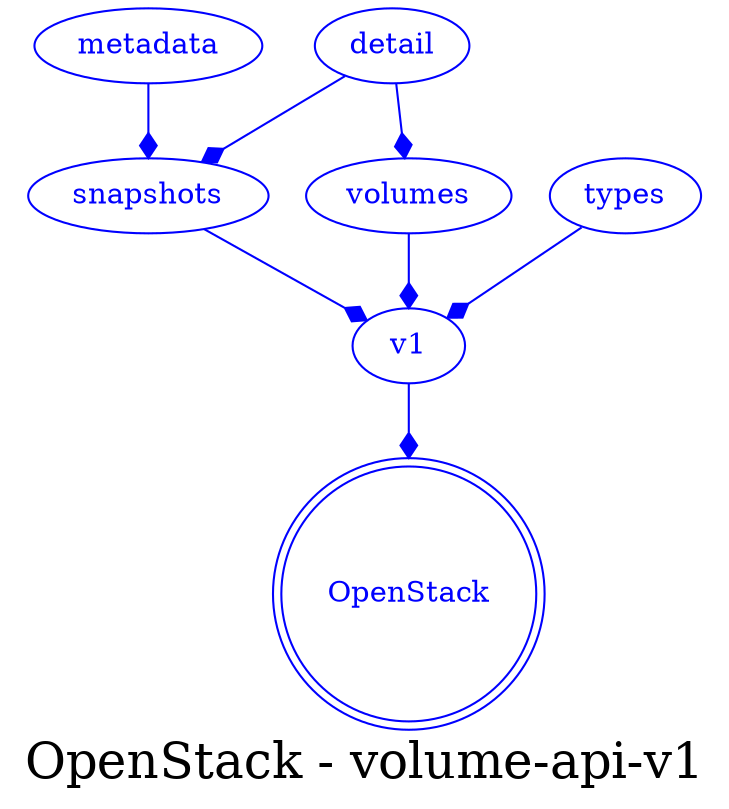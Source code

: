 digraph LexiconGraph {
graph[label="OpenStack - volume-api-v1", fontsize=24]
splines=true
"OpenStack" [color=blue, fontcolor=blue, shape=doublecircle]
"v1" -> "OpenStack" [color=blue, fontcolor=blue, arrowhead=diamond, arrowtail=none]
"v1" [color=blue, fontcolor=blue, shape=ellipse]
"snapshots" -> "v1" [color=blue, fontcolor=blue, arrowhead=diamond, arrowtail=none]
"snapshots" [color=blue, fontcolor=blue, shape=ellipse]
"metadata" -> "snapshots" [color=blue, fontcolor=blue, arrowhead=diamond, arrowtail=none]
"metadata" [color=blue, fontcolor=blue, shape=ellipse]
"detail" -> "snapshots" [color=blue, fontcolor=blue, arrowhead=diamond, arrowtail=none]
"detail" [color=blue, fontcolor=blue, shape=ellipse]
"volumes" -> "v1" [color=blue, fontcolor=blue, arrowhead=diamond, arrowtail=none]
"volumes" [color=blue, fontcolor=blue, shape=ellipse]
"detail" -> "volumes" [color=blue, fontcolor=blue, arrowhead=diamond, arrowtail=none]
"types" -> "v1" [color=blue, fontcolor=blue, arrowhead=diamond, arrowtail=none]
"types" [color=blue, fontcolor=blue, shape=ellipse]
}
